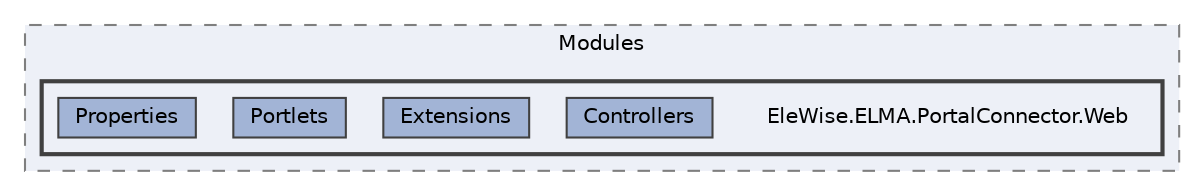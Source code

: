 digraph "Web/Modules/EleWise.ELMA.PortalConnector.Web"
{
 // LATEX_PDF_SIZE
  bgcolor="transparent";
  edge [fontname=Helvetica,fontsize=10,labelfontname=Helvetica,labelfontsize=10];
  node [fontname=Helvetica,fontsize=10,shape=box,height=0.2,width=0.4];
  compound=true
  subgraph clusterdir_7ee4616d7792420b09aab8c4c7e23d47 {
    graph [ bgcolor="#edf0f7", pencolor="grey50", label="Modules", fontname=Helvetica,fontsize=10 style="filled,dashed", URL="dir_7ee4616d7792420b09aab8c4c7e23d47.html",tooltip=""]
  subgraph clusterdir_8a5dab7c0abb90a8c796351aef4cd723 {
    graph [ bgcolor="#edf0f7", pencolor="grey25", label="", fontname=Helvetica,fontsize=10 style="filled,bold", URL="dir_8a5dab7c0abb90a8c796351aef4cd723.html",tooltip=""]
    dir_8a5dab7c0abb90a8c796351aef4cd723 [shape=plaintext, label="EleWise.ELMA.PortalConnector.Web"];
  dir_d7d624461b8fb8254bdf3531da686b45 [label="Controllers", fillcolor="#a2b4d6", color="grey25", style="filled", URL="dir_d7d624461b8fb8254bdf3531da686b45.html",tooltip=""];
  dir_861339f00b2530e6847b47b43a55b61a [label="Extensions", fillcolor="#a2b4d6", color="grey25", style="filled", URL="dir_861339f00b2530e6847b47b43a55b61a.html",tooltip=""];
  dir_a42839df6351d6374410d1ed7e64be63 [label="Portlets", fillcolor="#a2b4d6", color="grey25", style="filled", URL="dir_a42839df6351d6374410d1ed7e64be63.html",tooltip=""];
  dir_a7e7a457621300c4e359b07785489f6e [label="Properties", fillcolor="#a2b4d6", color="grey25", style="filled", URL="dir_a7e7a457621300c4e359b07785489f6e.html",tooltip=""];
  }
  }
}
